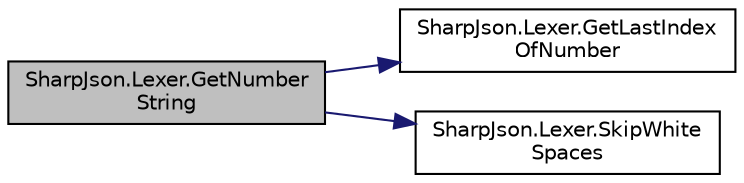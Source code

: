 digraph "SharpJson.Lexer.GetNumberString"
{
 // LATEX_PDF_SIZE
  edge [fontname="Helvetica",fontsize="10",labelfontname="Helvetica",labelfontsize="10"];
  node [fontname="Helvetica",fontsize="10",shape=record];
  rankdir="LR";
  Node1 [label="SharpJson.Lexer.GetNumber\lString",height=0.2,width=0.4,color="black", fillcolor="grey75", style="filled", fontcolor="black",tooltip=" "];
  Node1 -> Node2 [color="midnightblue",fontsize="10",style="solid"];
  Node2 [label="SharpJson.Lexer.GetLastIndex\lOfNumber",height=0.2,width=0.4,color="black", fillcolor="white", style="filled",URL="$class_sharp_json_1_1_lexer.html#ae99bc73124af03e765941f3510ce7c9f",tooltip=" "];
  Node1 -> Node3 [color="midnightblue",fontsize="10",style="solid"];
  Node3 [label="SharpJson.Lexer.SkipWhite\lSpaces",height=0.2,width=0.4,color="black", fillcolor="white", style="filled",URL="$class_sharp_json_1_1_lexer.html#ac463df29435bb1cd854bebeaae1fd905",tooltip=" "];
}
